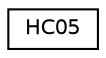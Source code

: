 digraph "Grafische Darstellung der Klassenhierarchie"
{
  edge [fontname="Helvetica",fontsize="10",labelfontname="Helvetica",labelfontsize="10"];
  node [fontname="Helvetica",fontsize="10",shape=record];
  rankdir="LR";
  Node0 [label="HC05",height=0.2,width=0.4,color="black", fillcolor="white", style="filled",URL="$classHC05.html",tooltip="Bluetooth libs. "];
}
